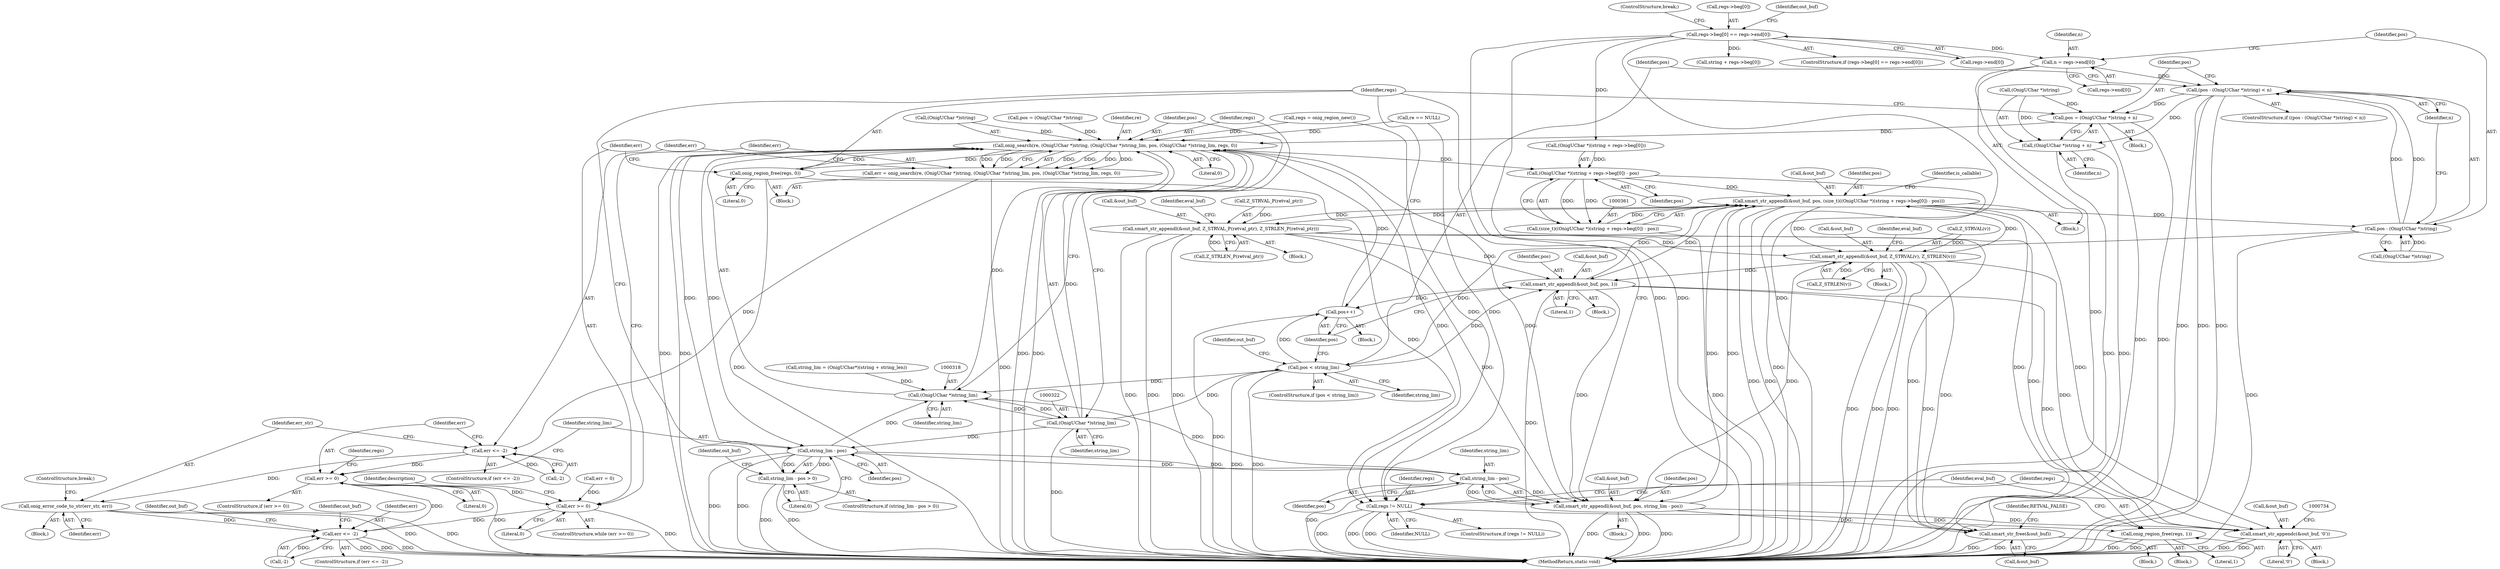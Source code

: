 digraph "0_php-src_5b597a2e5b28e2d5a52fc1be13f425f08f47cb62?w=1_1@array" {
"1000644" [label="(Call,n = regs->end[0])"];
"1000343" [label="(Call,regs->beg[0] == regs->end[0])"];
"1000652" [label="(Call,(pos - (OnigUChar *)string) < n)"];
"1000660" [label="(Call,pos = (OnigUChar *)string + n)"];
"1000312" [label="(Call,onig_search(re, (OnigUChar *)string, (OnigUChar *)string_lim, pos, (OnigUChar *)string_lim, regs, 0))"];
"1000310" [label="(Call,err = onig_search(re, (OnigUChar *)string, (OnigUChar *)string_lim, pos, (OnigUChar *)string_lim, regs, 0))"];
"1000327" [label="(Call,err <= -2)"];
"1000333" [label="(Call,onig_error_code_to_str(err_str, err))"];
"1000717" [label="(Call,err <= -2)"];
"1000338" [label="(Call,err >= 0)"];
"1000306" [label="(Call,err >= 0)"];
"1000362" [label="(Call,(OnigUChar *)(string + regs->beg[0]) - pos)"];
"1000356" [label="(Call,smart_str_appendl(&out_buf, pos, (size_t)((OnigUChar *)(string + regs->beg[0]) - pos)))"];
"1000591" [label="(Call,smart_str_appendl(&out_buf, Z_STRVAL_P(retval_ptr), Z_STRLEN_P(retval_ptr)))"];
"1000629" [label="(Call,smart_str_appendl(&out_buf, Z_STRVAL(v), Z_STRLEN(v)))"];
"1000674" [label="(Call,smart_str_appendl(&out_buf, pos, 1))"];
"1000679" [label="(Call,pos++)"];
"1000690" [label="(Call,smart_str_appendl(&out_buf, pos, string_lim - pos))"];
"1000722" [label="(Call,smart_str_free(&out_buf))"];
"1000728" [label="(Call,smart_str_appendc(&out_buf, '\0'))"];
"1000653" [label="(Call,pos - (OnigUChar *)string)"];
"1000670" [label="(Call,pos < string_lim)"];
"1000317" [label="(Call,(OnigUChar *)string_lim)"];
"1000321" [label="(Call,(OnigUChar *)string_lim)"];
"1000685" [label="(Call,string_lim - pos)"];
"1000684" [label="(Call,string_lim - pos > 0)"];
"1000694" [label="(Call,string_lim - pos)"];
"1000360" [label="(Call,(size_t)((OnigUChar *)(string + regs->beg[0]) - pos))"];
"1000697" [label="(Call,onig_region_free(regs, 0))"];
"1000706" [label="(Call,regs != NULL)"];
"1000710" [label="(Call,onig_region_free(regs, 1))"];
"1000662" [label="(Call,(OnigUChar *)string + n)"];
"1000701" [label="(Identifier,description)"];
"1000336" [label="(ControlStructure,break;)"];
"1000356" [label="(Call,smart_str_appendl(&out_buf, pos, (size_t)((OnigUChar *)(string + regs->beg[0]) - pos)))"];
"1000672" [label="(Identifier,string_lim)"];
"1000710" [label="(Call,onig_region_free(regs, 1))"];
"1000683" [label="(ControlStructure,if (string_lim - pos > 0))"];
"1000718" [label="(Identifier,err)"];
"1000662" [label="(Call,(OnigUChar *)string + n)"];
"1000691" [label="(Call,&out_buf)"];
"1000360" [label="(Call,(size_t)((OnigUChar *)(string + regs->beg[0]) - pos))"];
"1000306" [label="(Call,err >= 0)"];
"1000334" [label="(Identifier,err_str)"];
"1000362" [label="(Call,(OnigUChar *)(string + regs->beg[0]) - pos)"];
"1000722" [label="(Call,smart_str_free(&out_buf))"];
"1000724" [label="(Identifier,out_buf)"];
"1000675" [label="(Call,&out_buf)"];
"1000699" [label="(Literal,0)"];
"1000338" [label="(Call,err >= 0)"];
"1000596" [label="(Call,Z_STRLEN_P(retval_ptr))"];
"1000359" [label="(Identifier,pos)"];
"1000311" [label="(Identifier,err)"];
"1000587" [label="(Block,)"];
"1000355" [label="(ControlStructure,break;)"];
"1000594" [label="(Call,Z_STRVAL_P(retval_ptr))"];
"1000723" [label="(Call,&out_buf)"];
"1000696" [label="(Identifier,pos)"];
"1000324" [label="(Identifier,regs)"];
"1000670" [label="(Call,pos < string_lim)"];
"1000287" [label="(Call,err = 0)"];
"1000302" [label="(Call,regs = onig_region_new())"];
"1000686" [label="(Identifier,string_lim)"];
"1000694" [label="(Call,string_lim - pos)"];
"1000729" [label="(Call,&out_buf)"];
"1000658" [label="(Identifier,n)"];
"1000655" [label="(Call,(OnigUChar *)string)"];
"1000319" [label="(Identifier,string_lim)"];
"1000698" [label="(Identifier,regs)"];
"1000340" [label="(Literal,0)"];
"1000668" [label="(Block,)"];
"1000661" [label="(Identifier,pos)"];
"1000693" [label="(Identifier,pos)"];
"1000673" [label="(Block,)"];
"1000688" [label="(Literal,0)"];
"1000591" [label="(Call,smart_str_appendl(&out_buf, Z_STRVAL_P(retval_ptr), Z_STRLEN_P(retval_ptr)))"];
"1000321" [label="(Call,(OnigUChar *)string_lim)"];
"1000618" [label="(Block,)"];
"1000257" [label="(Call,re == NULL)"];
"1000333" [label="(Call,onig_error_code_to_str(err_str, err))"];
"1000305" [label="(ControlStructure,while (err >= 0))"];
"1000706" [label="(Call,regs != NULL)"];
"1000335" [label="(Identifier,err)"];
"1000307" [label="(Identifier,err)"];
"1000365" [label="(Call,string + regs->beg[0])"];
"1000671" [label="(Identifier,pos)"];
"1000695" [label="(Identifier,string_lim)"];
"1000323" [label="(Identifier,string_lim)"];
"1000343" [label="(Call,regs->beg[0] == regs->end[0])"];
"1000705" [label="(ControlStructure,if (regs != NULL))"];
"1000685" [label="(Call,string_lim - pos)"];
"1000644" [label="(Call,n = regs->end[0])"];
"1000679" [label="(Call,pos++)"];
"1000328" [label="(Identifier,err)"];
"1000309" [label="(Block,)"];
"1000684" [label="(Call,string_lim - pos > 0)"];
"1000715" [label="(Identifier,eval_buf)"];
"1000730" [label="(Identifier,out_buf)"];
"1000653" [label="(Call,pos - (OnigUChar *)string)"];
"1000728" [label="(Call,smart_str_appendc(&out_buf, '\0'))"];
"1000646" [label="(Call,regs->end[0])"];
"1000312" [label="(Call,onig_search(re, (OnigUChar *)string, (OnigUChar *)string_lim, pos, (OnigUChar *)string_lim, regs, 0))"];
"1000719" [label="(Call,-2)"];
"1000711" [label="(Identifier,regs)"];
"1000630" [label="(Call,&out_buf)"];
"1000342" [label="(ControlStructure,if (regs->beg[0] == regs->end[0]))"];
"1000663" [label="(Call,(OnigUChar *)string)"];
"1000344" [label="(Call,regs->beg[0])"];
"1000310" [label="(Call,err = onig_search(re, (OnigUChar *)string, (OnigUChar *)string_lim, pos, (OnigUChar *)string_lim, regs, 0))"];
"1000659" [label="(Block,)"];
"1000725" [label="(Identifier,RETVAL_FALSE)"];
"1000674" [label="(Call,smart_str_appendl(&out_buf, pos, 1))"];
"1000331" [label="(Block,)"];
"1000325" [label="(Literal,0)"];
"1000716" [label="(ControlStructure,if (err <= -2))"];
"1000634" [label="(Call,Z_STRLEN(v))"];
"1000687" [label="(Identifier,pos)"];
"1000358" [label="(Identifier,out_buf)"];
"1000666" [label="(Identifier,n)"];
"1000320" [label="(Identifier,pos)"];
"1000313" [label="(Identifier,re)"];
"1000329" [label="(Call,-2)"];
"1000692" [label="(Identifier,out_buf)"];
"1000327" [label="(Call,err <= -2)"];
"1000326" [label="(ControlStructure,if (err <= -2))"];
"1000314" [label="(Call,(OnigUChar *)string)"];
"1000308" [label="(Literal,0)"];
"1000651" [label="(ControlStructure,if ((pos - (OnigUChar *)string) < n))"];
"1000654" [label="(Identifier,pos)"];
"1000349" [label="(Call,regs->end[0])"];
"1000660" [label="(Call,pos = (OnigUChar *)string + n)"];
"1000638" [label="(Identifier,eval_buf)"];
"1000677" [label="(Identifier,pos)"];
"1000339" [label="(Identifier,err)"];
"1000707" [label="(Identifier,regs)"];
"1000680" [label="(Identifier,pos)"];
"1000652" [label="(Call,(pos - (OnigUChar *)string) < n)"];
"1000632" [label="(Call,Z_STRVAL(v))"];
"1000669" [label="(ControlStructure,if (pos < string_lim))"];
"1000697" [label="(Call,onig_region_free(regs, 0))"];
"1000317" [label="(Call,(OnigUChar *)string_lim)"];
"1000690" [label="(Call,smart_str_appendl(&out_buf, pos, string_lim - pos))"];
"1000375" [label="(Identifier,is_callable)"];
"1000717" [label="(Call,err <= -2)"];
"1000731" [label="(Literal,'\0')"];
"1000592" [label="(Call,&out_buf)"];
"1000363" [label="(Call,(OnigUChar *)(string + regs->beg[0]))"];
"1000676" [label="(Identifier,out_buf)"];
"1000721" [label="(Block,)"];
"1000678" [label="(Literal,1)"];
"1000341" [label="(Block,)"];
"1000295" [label="(Call,string_lim = (OnigUChar*)(string + string_len))"];
"1000600" [label="(Identifier,eval_buf)"];
"1000357" [label="(Call,&out_buf)"];
"1000629" [label="(Call,smart_str_appendl(&out_buf, Z_STRVAL(v), Z_STRLEN(v)))"];
"1000645" [label="(Identifier,n)"];
"1000689" [label="(Block,)"];
"1000290" [label="(Call,pos = (OnigUChar *)string)"];
"1000744" [label="(MethodReturn,static void)"];
"1000708" [label="(Identifier,NULL)"];
"1000727" [label="(Block,)"];
"1000372" [label="(Identifier,pos)"];
"1000712" [label="(Literal,1)"];
"1000346" [label="(Identifier,regs)"];
"1000709" [label="(Block,)"];
"1000337" [label="(ControlStructure,if (err >= 0))"];
"1000644" -> "1000341"  [label="AST: "];
"1000644" -> "1000646"  [label="CFG: "];
"1000645" -> "1000644"  [label="AST: "];
"1000646" -> "1000644"  [label="AST: "];
"1000654" -> "1000644"  [label="CFG: "];
"1000644" -> "1000744"  [label="DDG: "];
"1000343" -> "1000644"  [label="DDG: "];
"1000644" -> "1000652"  [label="DDG: "];
"1000343" -> "1000342"  [label="AST: "];
"1000343" -> "1000349"  [label="CFG: "];
"1000344" -> "1000343"  [label="AST: "];
"1000349" -> "1000343"  [label="AST: "];
"1000355" -> "1000343"  [label="CFG: "];
"1000358" -> "1000343"  [label="CFG: "];
"1000343" -> "1000744"  [label="DDG: "];
"1000343" -> "1000744"  [label="DDG: "];
"1000343" -> "1000744"  [label="DDG: "];
"1000343" -> "1000363"  [label="DDG: "];
"1000343" -> "1000365"  [label="DDG: "];
"1000652" -> "1000651"  [label="AST: "];
"1000652" -> "1000658"  [label="CFG: "];
"1000653" -> "1000652"  [label="AST: "];
"1000658" -> "1000652"  [label="AST: "];
"1000661" -> "1000652"  [label="CFG: "];
"1000671" -> "1000652"  [label="CFG: "];
"1000652" -> "1000744"  [label="DDG: "];
"1000652" -> "1000744"  [label="DDG: "];
"1000652" -> "1000744"  [label="DDG: "];
"1000653" -> "1000652"  [label="DDG: "];
"1000653" -> "1000652"  [label="DDG: "];
"1000652" -> "1000660"  [label="DDG: "];
"1000652" -> "1000662"  [label="DDG: "];
"1000660" -> "1000659"  [label="AST: "];
"1000660" -> "1000662"  [label="CFG: "];
"1000661" -> "1000660"  [label="AST: "];
"1000662" -> "1000660"  [label="AST: "];
"1000698" -> "1000660"  [label="CFG: "];
"1000660" -> "1000744"  [label="DDG: "];
"1000660" -> "1000744"  [label="DDG: "];
"1000660" -> "1000312"  [label="DDG: "];
"1000663" -> "1000660"  [label="DDG: "];
"1000312" -> "1000310"  [label="AST: "];
"1000312" -> "1000325"  [label="CFG: "];
"1000313" -> "1000312"  [label="AST: "];
"1000314" -> "1000312"  [label="AST: "];
"1000317" -> "1000312"  [label="AST: "];
"1000320" -> "1000312"  [label="AST: "];
"1000321" -> "1000312"  [label="AST: "];
"1000324" -> "1000312"  [label="AST: "];
"1000325" -> "1000312"  [label="AST: "];
"1000310" -> "1000312"  [label="CFG: "];
"1000312" -> "1000744"  [label="DDG: "];
"1000312" -> "1000744"  [label="DDG: "];
"1000312" -> "1000744"  [label="DDG: "];
"1000312" -> "1000744"  [label="DDG: "];
"1000312" -> "1000310"  [label="DDG: "];
"1000312" -> "1000310"  [label="DDG: "];
"1000312" -> "1000310"  [label="DDG: "];
"1000312" -> "1000310"  [label="DDG: "];
"1000312" -> "1000310"  [label="DDG: "];
"1000312" -> "1000310"  [label="DDG: "];
"1000257" -> "1000312"  [label="DDG: "];
"1000314" -> "1000312"  [label="DDG: "];
"1000317" -> "1000312"  [label="DDG: "];
"1000679" -> "1000312"  [label="DDG: "];
"1000685" -> "1000312"  [label="DDG: "];
"1000690" -> "1000312"  [label="DDG: "];
"1000290" -> "1000312"  [label="DDG: "];
"1000321" -> "1000312"  [label="DDG: "];
"1000302" -> "1000312"  [label="DDG: "];
"1000697" -> "1000312"  [label="DDG: "];
"1000312" -> "1000362"  [label="DDG: "];
"1000312" -> "1000685"  [label="DDG: "];
"1000312" -> "1000697"  [label="DDG: "];
"1000312" -> "1000706"  [label="DDG: "];
"1000310" -> "1000309"  [label="AST: "];
"1000311" -> "1000310"  [label="AST: "];
"1000328" -> "1000310"  [label="CFG: "];
"1000310" -> "1000744"  [label="DDG: "];
"1000310" -> "1000327"  [label="DDG: "];
"1000327" -> "1000326"  [label="AST: "];
"1000327" -> "1000329"  [label="CFG: "];
"1000328" -> "1000327"  [label="AST: "];
"1000329" -> "1000327"  [label="AST: "];
"1000334" -> "1000327"  [label="CFG: "];
"1000339" -> "1000327"  [label="CFG: "];
"1000329" -> "1000327"  [label="DDG: "];
"1000327" -> "1000333"  [label="DDG: "];
"1000327" -> "1000338"  [label="DDG: "];
"1000333" -> "1000331"  [label="AST: "];
"1000333" -> "1000335"  [label="CFG: "];
"1000334" -> "1000333"  [label="AST: "];
"1000335" -> "1000333"  [label="AST: "];
"1000336" -> "1000333"  [label="CFG: "];
"1000333" -> "1000744"  [label="DDG: "];
"1000333" -> "1000744"  [label="DDG: "];
"1000333" -> "1000717"  [label="DDG: "];
"1000717" -> "1000716"  [label="AST: "];
"1000717" -> "1000719"  [label="CFG: "];
"1000718" -> "1000717"  [label="AST: "];
"1000719" -> "1000717"  [label="AST: "];
"1000724" -> "1000717"  [label="CFG: "];
"1000730" -> "1000717"  [label="CFG: "];
"1000717" -> "1000744"  [label="DDG: "];
"1000717" -> "1000744"  [label="DDG: "];
"1000717" -> "1000744"  [label="DDG: "];
"1000338" -> "1000717"  [label="DDG: "];
"1000306" -> "1000717"  [label="DDG: "];
"1000719" -> "1000717"  [label="DDG: "];
"1000338" -> "1000337"  [label="AST: "];
"1000338" -> "1000340"  [label="CFG: "];
"1000339" -> "1000338"  [label="AST: "];
"1000340" -> "1000338"  [label="AST: "];
"1000346" -> "1000338"  [label="CFG: "];
"1000686" -> "1000338"  [label="CFG: "];
"1000338" -> "1000744"  [label="DDG: "];
"1000338" -> "1000306"  [label="DDG: "];
"1000306" -> "1000305"  [label="AST: "];
"1000306" -> "1000308"  [label="CFG: "];
"1000307" -> "1000306"  [label="AST: "];
"1000308" -> "1000306"  [label="AST: "];
"1000311" -> "1000306"  [label="CFG: "];
"1000701" -> "1000306"  [label="CFG: "];
"1000306" -> "1000744"  [label="DDG: "];
"1000287" -> "1000306"  [label="DDG: "];
"1000362" -> "1000360"  [label="AST: "];
"1000362" -> "1000372"  [label="CFG: "];
"1000363" -> "1000362"  [label="AST: "];
"1000372" -> "1000362"  [label="AST: "];
"1000360" -> "1000362"  [label="CFG: "];
"1000362" -> "1000744"  [label="DDG: "];
"1000362" -> "1000356"  [label="DDG: "];
"1000362" -> "1000360"  [label="DDG: "];
"1000362" -> "1000360"  [label="DDG: "];
"1000363" -> "1000362"  [label="DDG: "];
"1000356" -> "1000341"  [label="AST: "];
"1000356" -> "1000360"  [label="CFG: "];
"1000357" -> "1000356"  [label="AST: "];
"1000359" -> "1000356"  [label="AST: "];
"1000360" -> "1000356"  [label="AST: "];
"1000375" -> "1000356"  [label="CFG: "];
"1000356" -> "1000744"  [label="DDG: "];
"1000356" -> "1000744"  [label="DDG: "];
"1000629" -> "1000356"  [label="DDG: "];
"1000591" -> "1000356"  [label="DDG: "];
"1000674" -> "1000356"  [label="DDG: "];
"1000690" -> "1000356"  [label="DDG: "];
"1000360" -> "1000356"  [label="DDG: "];
"1000356" -> "1000591"  [label="DDG: "];
"1000356" -> "1000629"  [label="DDG: "];
"1000356" -> "1000653"  [label="DDG: "];
"1000356" -> "1000674"  [label="DDG: "];
"1000356" -> "1000690"  [label="DDG: "];
"1000356" -> "1000722"  [label="DDG: "];
"1000356" -> "1000728"  [label="DDG: "];
"1000591" -> "1000587"  [label="AST: "];
"1000591" -> "1000596"  [label="CFG: "];
"1000592" -> "1000591"  [label="AST: "];
"1000594" -> "1000591"  [label="AST: "];
"1000596" -> "1000591"  [label="AST: "];
"1000600" -> "1000591"  [label="CFG: "];
"1000591" -> "1000744"  [label="DDG: "];
"1000591" -> "1000744"  [label="DDG: "];
"1000591" -> "1000744"  [label="DDG: "];
"1000594" -> "1000591"  [label="DDG: "];
"1000596" -> "1000591"  [label="DDG: "];
"1000591" -> "1000629"  [label="DDG: "];
"1000591" -> "1000674"  [label="DDG: "];
"1000591" -> "1000690"  [label="DDG: "];
"1000591" -> "1000722"  [label="DDG: "];
"1000591" -> "1000728"  [label="DDG: "];
"1000629" -> "1000618"  [label="AST: "];
"1000629" -> "1000634"  [label="CFG: "];
"1000630" -> "1000629"  [label="AST: "];
"1000632" -> "1000629"  [label="AST: "];
"1000634" -> "1000629"  [label="AST: "];
"1000638" -> "1000629"  [label="CFG: "];
"1000629" -> "1000744"  [label="DDG: "];
"1000629" -> "1000744"  [label="DDG: "];
"1000629" -> "1000744"  [label="DDG: "];
"1000632" -> "1000629"  [label="DDG: "];
"1000634" -> "1000629"  [label="DDG: "];
"1000629" -> "1000674"  [label="DDG: "];
"1000629" -> "1000690"  [label="DDG: "];
"1000629" -> "1000722"  [label="DDG: "];
"1000629" -> "1000728"  [label="DDG: "];
"1000674" -> "1000673"  [label="AST: "];
"1000674" -> "1000678"  [label="CFG: "];
"1000675" -> "1000674"  [label="AST: "];
"1000677" -> "1000674"  [label="AST: "];
"1000678" -> "1000674"  [label="AST: "];
"1000680" -> "1000674"  [label="CFG: "];
"1000674" -> "1000744"  [label="DDG: "];
"1000670" -> "1000674"  [label="DDG: "];
"1000674" -> "1000679"  [label="DDG: "];
"1000674" -> "1000690"  [label="DDG: "];
"1000674" -> "1000722"  [label="DDG: "];
"1000674" -> "1000728"  [label="DDG: "];
"1000679" -> "1000668"  [label="AST: "];
"1000679" -> "1000680"  [label="CFG: "];
"1000680" -> "1000679"  [label="AST: "];
"1000698" -> "1000679"  [label="CFG: "];
"1000679" -> "1000744"  [label="DDG: "];
"1000670" -> "1000679"  [label="DDG: "];
"1000690" -> "1000689"  [label="AST: "];
"1000690" -> "1000694"  [label="CFG: "];
"1000691" -> "1000690"  [label="AST: "];
"1000693" -> "1000690"  [label="AST: "];
"1000694" -> "1000690"  [label="AST: "];
"1000698" -> "1000690"  [label="CFG: "];
"1000690" -> "1000744"  [label="DDG: "];
"1000690" -> "1000744"  [label="DDG: "];
"1000690" -> "1000744"  [label="DDG: "];
"1000694" -> "1000690"  [label="DDG: "];
"1000694" -> "1000690"  [label="DDG: "];
"1000690" -> "1000722"  [label="DDG: "];
"1000690" -> "1000728"  [label="DDG: "];
"1000722" -> "1000721"  [label="AST: "];
"1000722" -> "1000723"  [label="CFG: "];
"1000723" -> "1000722"  [label="AST: "];
"1000725" -> "1000722"  [label="CFG: "];
"1000722" -> "1000744"  [label="DDG: "];
"1000722" -> "1000744"  [label="DDG: "];
"1000728" -> "1000727"  [label="AST: "];
"1000728" -> "1000731"  [label="CFG: "];
"1000729" -> "1000728"  [label="AST: "];
"1000731" -> "1000728"  [label="AST: "];
"1000734" -> "1000728"  [label="CFG: "];
"1000728" -> "1000744"  [label="DDG: "];
"1000728" -> "1000744"  [label="DDG: "];
"1000653" -> "1000655"  [label="CFG: "];
"1000654" -> "1000653"  [label="AST: "];
"1000655" -> "1000653"  [label="AST: "];
"1000658" -> "1000653"  [label="CFG: "];
"1000653" -> "1000744"  [label="DDG: "];
"1000655" -> "1000653"  [label="DDG: "];
"1000653" -> "1000670"  [label="DDG: "];
"1000670" -> "1000669"  [label="AST: "];
"1000670" -> "1000672"  [label="CFG: "];
"1000671" -> "1000670"  [label="AST: "];
"1000672" -> "1000670"  [label="AST: "];
"1000676" -> "1000670"  [label="CFG: "];
"1000680" -> "1000670"  [label="CFG: "];
"1000670" -> "1000744"  [label="DDG: "];
"1000670" -> "1000744"  [label="DDG: "];
"1000670" -> "1000317"  [label="DDG: "];
"1000321" -> "1000670"  [label="DDG: "];
"1000317" -> "1000319"  [label="CFG: "];
"1000318" -> "1000317"  [label="AST: "];
"1000319" -> "1000317"  [label="AST: "];
"1000320" -> "1000317"  [label="CFG: "];
"1000694" -> "1000317"  [label="DDG: "];
"1000295" -> "1000317"  [label="DDG: "];
"1000685" -> "1000317"  [label="DDG: "];
"1000321" -> "1000317"  [label="DDG: "];
"1000317" -> "1000321"  [label="DDG: "];
"1000321" -> "1000323"  [label="CFG: "];
"1000322" -> "1000321"  [label="AST: "];
"1000323" -> "1000321"  [label="AST: "];
"1000324" -> "1000321"  [label="CFG: "];
"1000321" -> "1000744"  [label="DDG: "];
"1000321" -> "1000685"  [label="DDG: "];
"1000685" -> "1000684"  [label="AST: "];
"1000685" -> "1000687"  [label="CFG: "];
"1000686" -> "1000685"  [label="AST: "];
"1000687" -> "1000685"  [label="AST: "];
"1000688" -> "1000685"  [label="CFG: "];
"1000685" -> "1000744"  [label="DDG: "];
"1000685" -> "1000744"  [label="DDG: "];
"1000685" -> "1000684"  [label="DDG: "];
"1000685" -> "1000684"  [label="DDG: "];
"1000685" -> "1000694"  [label="DDG: "];
"1000685" -> "1000694"  [label="DDG: "];
"1000684" -> "1000683"  [label="AST: "];
"1000684" -> "1000688"  [label="CFG: "];
"1000688" -> "1000684"  [label="AST: "];
"1000692" -> "1000684"  [label="CFG: "];
"1000698" -> "1000684"  [label="CFG: "];
"1000684" -> "1000744"  [label="DDG: "];
"1000684" -> "1000744"  [label="DDG: "];
"1000694" -> "1000696"  [label="CFG: "];
"1000695" -> "1000694"  [label="AST: "];
"1000696" -> "1000694"  [label="AST: "];
"1000694" -> "1000744"  [label="DDG: "];
"1000361" -> "1000360"  [label="AST: "];
"1000360" -> "1000744"  [label="DDG: "];
"1000697" -> "1000309"  [label="AST: "];
"1000697" -> "1000699"  [label="CFG: "];
"1000698" -> "1000697"  [label="AST: "];
"1000699" -> "1000697"  [label="AST: "];
"1000307" -> "1000697"  [label="CFG: "];
"1000697" -> "1000744"  [label="DDG: "];
"1000697" -> "1000706"  [label="DDG: "];
"1000706" -> "1000705"  [label="AST: "];
"1000706" -> "1000708"  [label="CFG: "];
"1000707" -> "1000706"  [label="AST: "];
"1000708" -> "1000706"  [label="AST: "];
"1000711" -> "1000706"  [label="CFG: "];
"1000715" -> "1000706"  [label="CFG: "];
"1000706" -> "1000744"  [label="DDG: "];
"1000706" -> "1000744"  [label="DDG: "];
"1000706" -> "1000744"  [label="DDG: "];
"1000302" -> "1000706"  [label="DDG: "];
"1000257" -> "1000706"  [label="DDG: "];
"1000706" -> "1000710"  [label="DDG: "];
"1000710" -> "1000709"  [label="AST: "];
"1000710" -> "1000712"  [label="CFG: "];
"1000711" -> "1000710"  [label="AST: "];
"1000712" -> "1000710"  [label="AST: "];
"1000715" -> "1000710"  [label="CFG: "];
"1000710" -> "1000744"  [label="DDG: "];
"1000710" -> "1000744"  [label="DDG: "];
"1000662" -> "1000666"  [label="CFG: "];
"1000663" -> "1000662"  [label="AST: "];
"1000666" -> "1000662"  [label="AST: "];
"1000662" -> "1000744"  [label="DDG: "];
"1000662" -> "1000744"  [label="DDG: "];
"1000663" -> "1000662"  [label="DDG: "];
}
